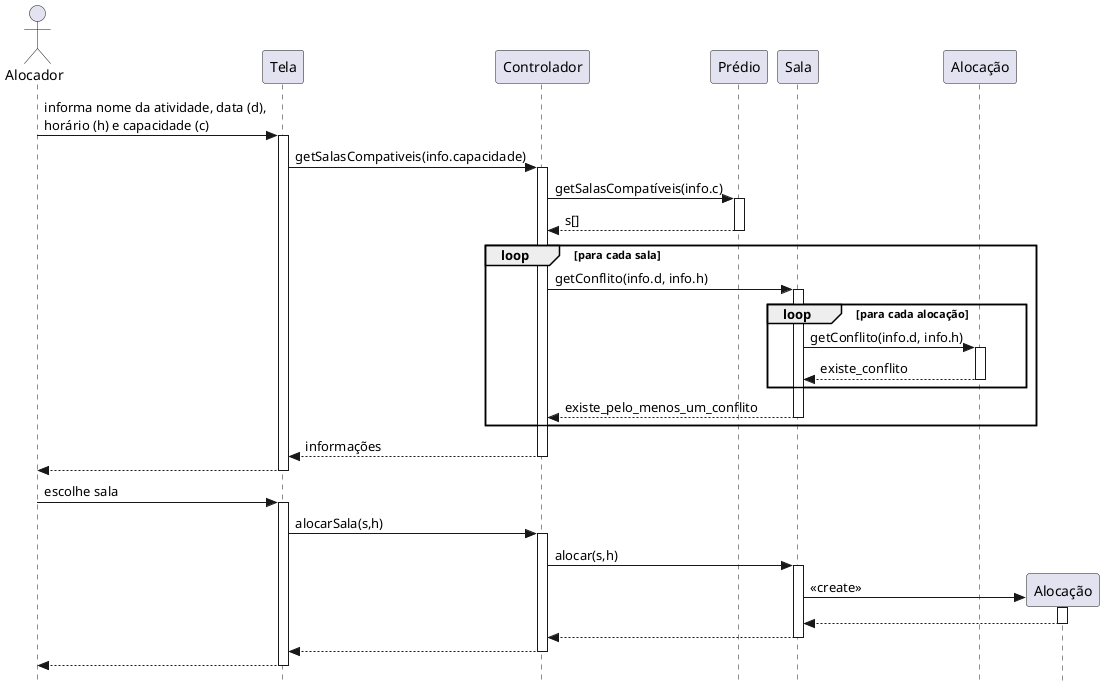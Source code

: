 @startuml Sequencia
skinparam style strictuml
autoactivate on

actor Alocador
participant Tela as t
participant Controlador as c
participant Prédio as p
participant Sala as s
participant Alocação as a
participant Alocação as a2

Alocador -> t : informa nome da atividade, data (d),\nhorário (h) e capacidade (c)
    t -> c : getSalasCompativeis(info.capacidade)
        c -> p : getSalasCompatíveis(info.c)
            return s[]
        loop para cada sala
        c -> s : getConflito(info.d, info.h)
        loop para cada alocação
            s -> a : getConflito(info.d, info.h)
            return existe_conflito
        end
        return existe_pelo_menos_um_conflito
    end
    
return informações
return 

Alocador -> t : escolhe sala
    t -> c : alocarSala(s,h)
    
    c -> s : alocar(s,h)
    create a2
        s -> a2 : << create >>
    return 
return 
return
return 



@enduml